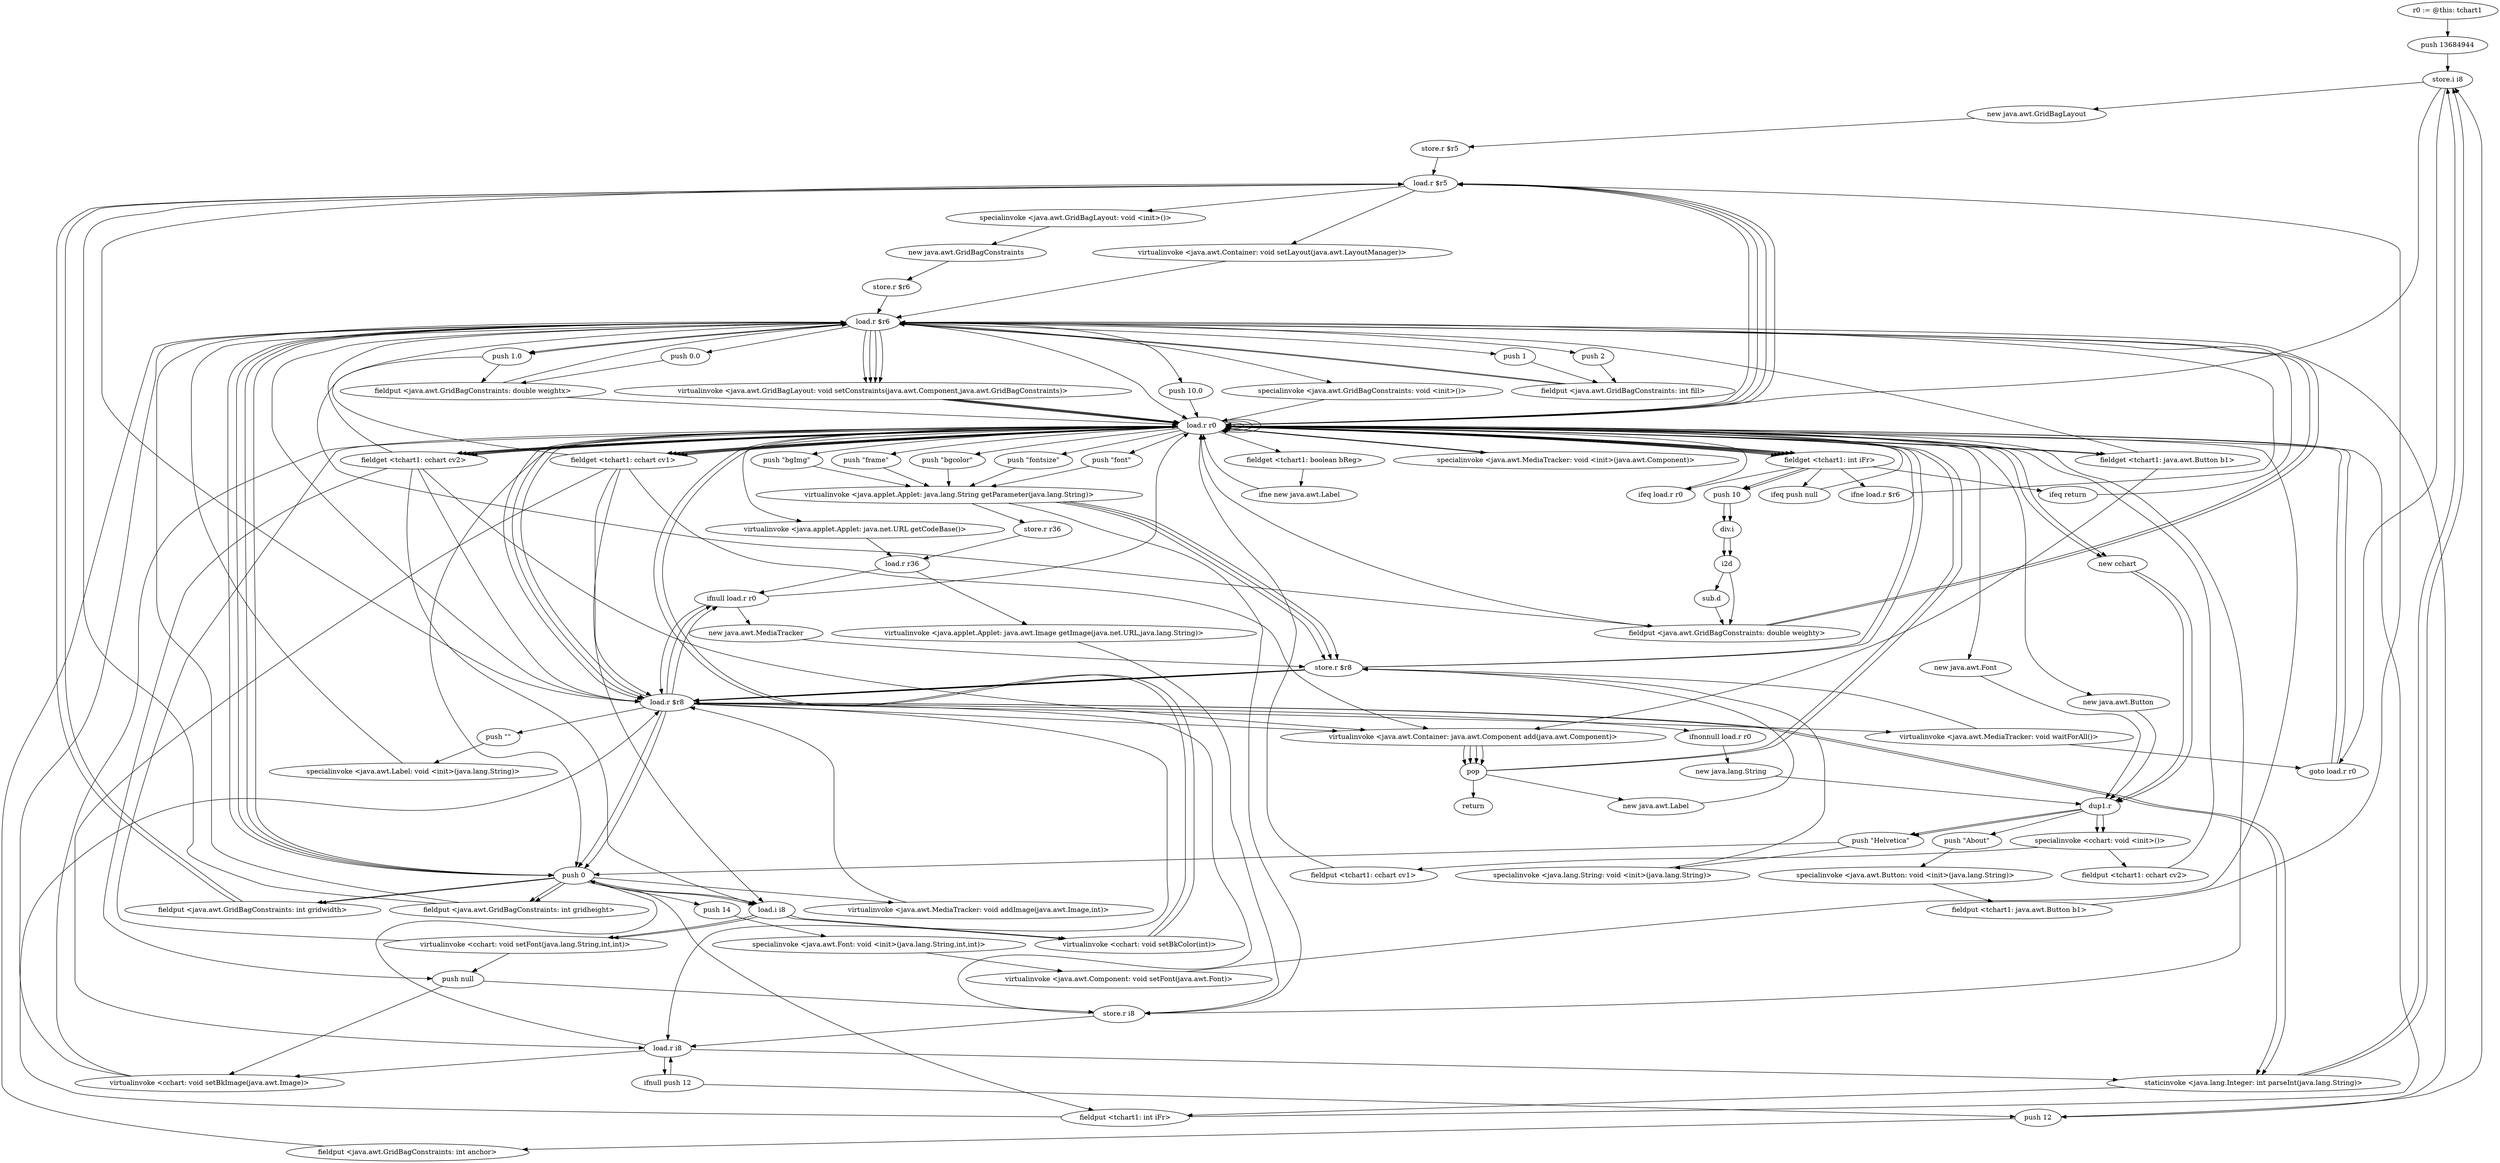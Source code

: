 digraph "" {
    "r0 := @this: tchart1"
    "push 13684944"
    "r0 := @this: tchart1"->"push 13684944";
    "store.i i8"
    "push 13684944"->"store.i i8";
    "new java.awt.GridBagLayout"
    "store.i i8"->"new java.awt.GridBagLayout";
    "store.r $r5"
    "new java.awt.GridBagLayout"->"store.r $r5";
    "load.r $r5"
    "store.r $r5"->"load.r $r5";
    "specialinvoke <java.awt.GridBagLayout: void <init>()>"
    "load.r $r5"->"specialinvoke <java.awt.GridBagLayout: void <init>()>";
    "new java.awt.GridBagConstraints"
    "specialinvoke <java.awt.GridBagLayout: void <init>()>"->"new java.awt.GridBagConstraints";
    "store.r $r6"
    "new java.awt.GridBagConstraints"->"store.r $r6";
    "load.r $r6"
    "store.r $r6"->"load.r $r6";
    "specialinvoke <java.awt.GridBagConstraints: void <init>()>"
    "load.r $r6"->"specialinvoke <java.awt.GridBagConstraints: void <init>()>";
    "load.r r0"
    "specialinvoke <java.awt.GridBagConstraints: void <init>()>"->"load.r r0";
    "new java.awt.Font"
    "load.r r0"->"new java.awt.Font";
    "dup1.r"
    "new java.awt.Font"->"dup1.r";
    "push \"Helvetica\""
    "dup1.r"->"push \"Helvetica\"";
    "push 0"
    "push \"Helvetica\""->"push 0";
    "push 14"
    "push 0"->"push 14";
    "specialinvoke <java.awt.Font: void <init>(java.lang.String,int,int)>"
    "push 14"->"specialinvoke <java.awt.Font: void <init>(java.lang.String,int,int)>";
    "virtualinvoke <java.awt.Component: void setFont(java.awt.Font)>"
    "specialinvoke <java.awt.Font: void <init>(java.lang.String,int,int)>"->"virtualinvoke <java.awt.Component: void setFont(java.awt.Font)>";
    "virtualinvoke <java.awt.Component: void setFont(java.awt.Font)>"->"load.r r0";
    "load.r r0"->"load.r $r5";
    "virtualinvoke <java.awt.Container: void setLayout(java.awt.LayoutManager)>"
    "load.r $r5"->"virtualinvoke <java.awt.Container: void setLayout(java.awt.LayoutManager)>";
    "virtualinvoke <java.awt.Container: void setLayout(java.awt.LayoutManager)>"->"load.r $r6";
    "push 12"
    "load.r $r6"->"push 12";
    "fieldput <java.awt.GridBagConstraints: int anchor>"
    "push 12"->"fieldput <java.awt.GridBagConstraints: int anchor>";
    "fieldput <java.awt.GridBagConstraints: int anchor>"->"load.r $r6";
    "push 2"
    "load.r $r6"->"push 2";
    "fieldput <java.awt.GridBagConstraints: int fill>"
    "push 2"->"fieldput <java.awt.GridBagConstraints: int fill>";
    "fieldput <java.awt.GridBagConstraints: int fill>"->"load.r $r6";
    "push 1.0"
    "load.r $r6"->"push 1.0";
    "fieldput <java.awt.GridBagConstraints: double weightx>"
    "push 1.0"->"fieldput <java.awt.GridBagConstraints: double weightx>";
    "fieldput <java.awt.GridBagConstraints: double weightx>"->"load.r r0";
    "fieldget <tchart1: boolean bReg>"
    "load.r r0"->"fieldget <tchart1: boolean bReg>";
    "ifne new java.awt.Label"
    "fieldget <tchart1: boolean bReg>"->"ifne new java.awt.Label";
    "ifne new java.awt.Label"->"load.r r0";
    "new java.awt.Button"
    "load.r r0"->"new java.awt.Button";
    "new java.awt.Button"->"dup1.r";
    "push \"About\""
    "dup1.r"->"push \"About\"";
    "specialinvoke <java.awt.Button: void <init>(java.lang.String)>"
    "push \"About\""->"specialinvoke <java.awt.Button: void <init>(java.lang.String)>";
    "fieldput <tchart1: java.awt.Button b1>"
    "specialinvoke <java.awt.Button: void <init>(java.lang.String)>"->"fieldput <tchart1: java.awt.Button b1>";
    "fieldput <tchart1: java.awt.Button b1>"->"load.r $r5";
    "load.r $r5"->"load.r r0";
    "fieldget <tchart1: java.awt.Button b1>"
    "load.r r0"->"fieldget <tchart1: java.awt.Button b1>";
    "fieldget <tchart1: java.awt.Button b1>"->"load.r $r6";
    "virtualinvoke <java.awt.GridBagLayout: void setConstraints(java.awt.Component,java.awt.GridBagConstraints)>"
    "load.r $r6"->"virtualinvoke <java.awt.GridBagLayout: void setConstraints(java.awt.Component,java.awt.GridBagConstraints)>";
    "virtualinvoke <java.awt.GridBagLayout: void setConstraints(java.awt.Component,java.awt.GridBagConstraints)>"->"load.r r0";
    "load.r r0"->"load.r r0";
    "load.r r0"->"fieldget <tchart1: java.awt.Button b1>";
    "virtualinvoke <java.awt.Container: java.awt.Component add(java.awt.Component)>"
    "fieldget <tchart1: java.awt.Button b1>"->"virtualinvoke <java.awt.Container: java.awt.Component add(java.awt.Component)>";
    "pop"
    "virtualinvoke <java.awt.Container: java.awt.Component add(java.awt.Component)>"->"pop";
    "new java.awt.Label"
    "pop"->"new java.awt.Label";
    "store.r $r8"
    "new java.awt.Label"->"store.r $r8";
    "load.r $r8"
    "store.r $r8"->"load.r $r8";
    "push \"\""
    "load.r $r8"->"push \"\"";
    "specialinvoke <java.awt.Label: void <init>(java.lang.String)>"
    "push \"\""->"specialinvoke <java.awt.Label: void <init>(java.lang.String)>";
    "specialinvoke <java.awt.Label: void <init>(java.lang.String)>"->"load.r $r6";
    "load.r $r6"->"push 0";
    "fieldput <java.awt.GridBagConstraints: int gridwidth>"
    "push 0"->"fieldput <java.awt.GridBagConstraints: int gridwidth>";
    "fieldput <java.awt.GridBagConstraints: int gridwidth>"->"load.r $r5";
    "load.r $r5"->"load.r $r8";
    "load.r $r8"->"load.r $r6";
    "load.r $r6"->"virtualinvoke <java.awt.GridBagLayout: void setConstraints(java.awt.Component,java.awt.GridBagConstraints)>";
    "virtualinvoke <java.awt.GridBagLayout: void setConstraints(java.awt.Component,java.awt.GridBagConstraints)>"->"load.r r0";
    "load.r r0"->"load.r $r8";
    "load.r $r8"->"virtualinvoke <java.awt.Container: java.awt.Component add(java.awt.Component)>";
    "virtualinvoke <java.awt.Container: java.awt.Component add(java.awt.Component)>"->"pop";
    "pop"->"load.r r0";
    "push \"frame\""
    "load.r r0"->"push \"frame\"";
    "virtualinvoke <java.applet.Applet: java.lang.String getParameter(java.lang.String)>"
    "push \"frame\""->"virtualinvoke <java.applet.Applet: java.lang.String getParameter(java.lang.String)>";
    "virtualinvoke <java.applet.Applet: java.lang.String getParameter(java.lang.String)>"->"store.r $r8";
    "store.r $r8"->"load.r r0";
    "load.r r0"->"push 0";
    "fieldput <tchart1: int iFr>"
    "push 0"->"fieldput <tchart1: int iFr>";
    "fieldput <tchart1: int iFr>"->"load.r $r8";
    "ifnull load.r r0"
    "load.r $r8"->"ifnull load.r r0";
    "ifnull load.r r0"->"load.r r0";
    "load.r r0"->"load.r $r8";
    "staticinvoke <java.lang.Integer: int parseInt(java.lang.String)>"
    "load.r $r8"->"staticinvoke <java.lang.Integer: int parseInt(java.lang.String)>";
    "staticinvoke <java.lang.Integer: int parseInt(java.lang.String)>"->"fieldput <tchart1: int iFr>";
    "fieldput <tchart1: int iFr>"->"load.r r0";
    "new cchart"
    "load.r r0"->"new cchart";
    "new cchart"->"dup1.r";
    "specialinvoke <cchart: void <init>()>"
    "dup1.r"->"specialinvoke <cchart: void <init>()>";
    "fieldput <tchart1: cchart cv1>"
    "specialinvoke <cchart: void <init>()>"->"fieldput <tchart1: cchart cv1>";
    "fieldput <tchart1: cchart cv1>"->"load.r r0";
    "push \"bgcolor\""
    "load.r r0"->"push \"bgcolor\"";
    "push \"bgcolor\""->"virtualinvoke <java.applet.Applet: java.lang.String getParameter(java.lang.String)>";
    "virtualinvoke <java.applet.Applet: java.lang.String getParameter(java.lang.String)>"->"store.r $r8";
    "store.r $r8"->"load.r $r8";
    "load.r $r8"->"ifnull load.r r0";
    "ifnull load.r r0"->"load.r $r8";
    "load.r $r8"->"staticinvoke <java.lang.Integer: int parseInt(java.lang.String)>";
    "staticinvoke <java.lang.Integer: int parseInt(java.lang.String)>"->"store.i i8";
    "store.i i8"->"load.r r0";
    "fieldget <tchart1: cchart cv1>"
    "load.r r0"->"fieldget <tchart1: cchart cv1>";
    "load.i i8"
    "fieldget <tchart1: cchart cv1>"->"load.i i8";
    "virtualinvoke <cchart: void setBkColor(int)>"
    "load.i i8"->"virtualinvoke <cchart: void setBkColor(int)>";
    "virtualinvoke <cchart: void setBkColor(int)>"->"load.r r0";
    "fieldget <tchart1: int iFr>"
    "load.r r0"->"fieldget <tchart1: int iFr>";
    "ifeq load.r r0"
    "fieldget <tchart1: int iFr>"->"ifeq load.r r0";
    "ifeq load.r r0"->"load.r r0";
    "load.r r0"->"new cchart";
    "new cchart"->"dup1.r";
    "dup1.r"->"specialinvoke <cchart: void <init>()>";
    "fieldput <tchart1: cchart cv2>"
    "specialinvoke <cchart: void <init>()>"->"fieldput <tchart1: cchart cv2>";
    "fieldput <tchart1: cchart cv2>"->"load.r r0";
    "fieldget <tchart1: cchart cv2>"
    "load.r r0"->"fieldget <tchart1: cchart cv2>";
    "fieldget <tchart1: cchart cv2>"->"load.i i8";
    "load.i i8"->"virtualinvoke <cchart: void setBkColor(int)>";
    "virtualinvoke <cchart: void setBkColor(int)>"->"load.r r0";
    "load.r r0"->"fieldget <tchart1: cchart cv2>";
    "push null"
    "fieldget <tchart1: cchart cv2>"->"push null";
    "virtualinvoke <cchart: void setBkImage(java.awt.Image)>"
    "push null"->"virtualinvoke <cchart: void setBkImage(java.awt.Image)>";
    "virtualinvoke <cchart: void setBkImage(java.awt.Image)>"->"load.r r0";
    "push \"fontsize\""
    "load.r r0"->"push \"fontsize\"";
    "push \"fontsize\""->"virtualinvoke <java.applet.Applet: java.lang.String getParameter(java.lang.String)>";
    "store.r i8"
    "virtualinvoke <java.applet.Applet: java.lang.String getParameter(java.lang.String)>"->"store.r i8";
    "load.r i8"
    "store.r i8"->"load.r i8";
    "ifnull push 12"
    "load.r i8"->"ifnull push 12";
    "ifnull push 12"->"load.r i8";
    "load.r i8"->"staticinvoke <java.lang.Integer: int parseInt(java.lang.String)>";
    "staticinvoke <java.lang.Integer: int parseInt(java.lang.String)>"->"store.i i8";
    "goto load.r r0"
    "store.i i8"->"goto load.r r0";
    "goto load.r r0"->"load.r r0";
    "push \"font\""
    "load.r r0"->"push \"font\"";
    "push \"font\""->"virtualinvoke <java.applet.Applet: java.lang.String getParameter(java.lang.String)>";
    "virtualinvoke <java.applet.Applet: java.lang.String getParameter(java.lang.String)>"->"store.r $r8";
    "store.r $r8"->"load.r $r8";
    "ifnonnull load.r r0"
    "load.r $r8"->"ifnonnull load.r r0";
    "new java.lang.String"
    "ifnonnull load.r r0"->"new java.lang.String";
    "new java.lang.String"->"dup1.r";
    "dup1.r"->"push \"Helvetica\"";
    "specialinvoke <java.lang.String: void <init>(java.lang.String)>"
    "push \"Helvetica\""->"specialinvoke <java.lang.String: void <init>(java.lang.String)>";
    "specialinvoke <java.lang.String: void <init>(java.lang.String)>"->"store.r $r8";
    "store.r $r8"->"load.r r0";
    "load.r r0"->"fieldget <tchart1: cchart cv1>";
    "fieldget <tchart1: cchart cv1>"->"load.r $r8";
    "load.r $r8"->"push 0";
    "push 0"->"load.i i8";
    "virtualinvoke <cchart: void setFont(java.lang.String,int,int)>"
    "load.i i8"->"virtualinvoke <cchart: void setFont(java.lang.String,int,int)>";
    "virtualinvoke <cchart: void setFont(java.lang.String,int,int)>"->"load.r r0";
    "load.r r0"->"fieldget <tchart1: int iFr>";
    "ifeq push null"
    "fieldget <tchart1: int iFr>"->"ifeq push null";
    "ifeq push null"->"load.r r0";
    "load.r r0"->"fieldget <tchart1: cchart cv2>";
    "fieldget <tchart1: cchart cv2>"->"load.r $r8";
    "load.r $r8"->"push 0";
    "push 0"->"load.i i8";
    "load.i i8"->"virtualinvoke <cchart: void setFont(java.lang.String,int,int)>";
    "virtualinvoke <cchart: void setFont(java.lang.String,int,int)>"->"push null";
    "push null"->"store.r i8";
    "store.r i8"->"load.r r0";
    "push \"bgImg\""
    "load.r r0"->"push \"bgImg\"";
    "push \"bgImg\""->"virtualinvoke <java.applet.Applet: java.lang.String getParameter(java.lang.String)>";
    "store.r r36"
    "virtualinvoke <java.applet.Applet: java.lang.String getParameter(java.lang.String)>"->"store.r r36";
    "load.r r36"
    "store.r r36"->"load.r r36";
    "load.r r36"->"ifnull load.r r0";
    "new java.awt.MediaTracker"
    "ifnull load.r r0"->"new java.awt.MediaTracker";
    "new java.awt.MediaTracker"->"store.r $r8";
    "store.r $r8"->"load.r $r8";
    "load.r $r8"->"load.r r0";
    "specialinvoke <java.awt.MediaTracker: void <init>(java.awt.Component)>"
    "load.r r0"->"specialinvoke <java.awt.MediaTracker: void <init>(java.awt.Component)>";
    "specialinvoke <java.awt.MediaTracker: void <init>(java.awt.Component)>"->"load.r r0";
    "load.r r0"->"load.r r0";
    "virtualinvoke <java.applet.Applet: java.net.URL getCodeBase()>"
    "load.r r0"->"virtualinvoke <java.applet.Applet: java.net.URL getCodeBase()>";
    "virtualinvoke <java.applet.Applet: java.net.URL getCodeBase()>"->"load.r r36";
    "virtualinvoke <java.applet.Applet: java.awt.Image getImage(java.net.URL,java.lang.String)>"
    "load.r r36"->"virtualinvoke <java.applet.Applet: java.awt.Image getImage(java.net.URL,java.lang.String)>";
    "virtualinvoke <java.applet.Applet: java.awt.Image getImage(java.net.URL,java.lang.String)>"->"store.r i8";
    "store.r i8"->"load.r $r8";
    "load.r $r8"->"load.r i8";
    "load.r i8"->"push 0";
    "virtualinvoke <java.awt.MediaTracker: void addImage(java.awt.Image,int)>"
    "push 0"->"virtualinvoke <java.awt.MediaTracker: void addImage(java.awt.Image,int)>";
    "virtualinvoke <java.awt.MediaTracker: void addImage(java.awt.Image,int)>"->"load.r $r8";
    "virtualinvoke <java.awt.MediaTracker: void waitForAll()>"
    "load.r $r8"->"virtualinvoke <java.awt.MediaTracker: void waitForAll()>";
    "virtualinvoke <java.awt.MediaTracker: void waitForAll()>"->"goto load.r r0";
    "goto load.r r0"->"load.r r0";
    "load.r r0"->"fieldget <tchart1: cchart cv1>";
    "fieldget <tchart1: cchart cv1>"->"load.r i8";
    "load.r i8"->"virtualinvoke <cchart: void setBkImage(java.awt.Image)>";
    "virtualinvoke <cchart: void setBkImage(java.awt.Image)>"->"load.r $r6";
    "load.r $r6"->"push 1.0";
    "fieldput <java.awt.GridBagConstraints: double weighty>"
    "push 1.0"->"fieldput <java.awt.GridBagConstraints: double weighty>";
    "fieldput <java.awt.GridBagConstraints: double weighty>"->"load.r r0";
    "load.r r0"->"fieldget <tchart1: int iFr>";
    "ifne load.r $r6"
    "fieldget <tchart1: int iFr>"->"ifne load.r $r6";
    "ifne load.r $r6"->"load.r $r6";
    "load.r $r6"->"push 0";
    "fieldput <java.awt.GridBagConstraints: int gridheight>"
    "push 0"->"fieldput <java.awt.GridBagConstraints: int gridheight>";
    "fieldput <java.awt.GridBagConstraints: int gridheight>"->"load.r $r6";
    "push 1"
    "load.r $r6"->"push 1";
    "push 1"->"fieldput <java.awt.GridBagConstraints: int fill>";
    "fieldput <java.awt.GridBagConstraints: int fill>"->"load.r $r6";
    "push 0.0"
    "load.r $r6"->"push 0.0";
    "push 0.0"->"fieldput <java.awt.GridBagConstraints: double weightx>";
    "fieldput <java.awt.GridBagConstraints: double weightx>"->"load.r $r6";
    "push 10.0"
    "load.r $r6"->"push 10.0";
    "push 10.0"->"load.r r0";
    "load.r r0"->"fieldget <tchart1: int iFr>";
    "push 10"
    "fieldget <tchart1: int iFr>"->"push 10";
    "div.i"
    "push 10"->"div.i";
    "i2d"
    "div.i"->"i2d";
    "sub.d"
    "i2d"->"sub.d";
    "sub.d"->"fieldput <java.awt.GridBagConstraints: double weighty>";
    "fieldput <java.awt.GridBagConstraints: double weighty>"->"load.r $r6";
    "load.r $r6"->"push 0";
    "push 0"->"fieldput <java.awt.GridBagConstraints: int gridwidth>";
    "fieldput <java.awt.GridBagConstraints: int gridwidth>"->"load.r $r5";
    "load.r $r5"->"load.r r0";
    "load.r r0"->"fieldget <tchart1: cchart cv1>";
    "fieldget <tchart1: cchart cv1>"->"load.r $r6";
    "load.r $r6"->"virtualinvoke <java.awt.GridBagLayout: void setConstraints(java.awt.Component,java.awt.GridBagConstraints)>";
    "virtualinvoke <java.awt.GridBagLayout: void setConstraints(java.awt.Component,java.awt.GridBagConstraints)>"->"load.r r0";
    "load.r r0"->"load.r r0";
    "load.r r0"->"fieldget <tchart1: cchart cv1>";
    "fieldget <tchart1: cchart cv1>"->"virtualinvoke <java.awt.Container: java.awt.Component add(java.awt.Component)>";
    "virtualinvoke <java.awt.Container: java.awt.Component add(java.awt.Component)>"->"pop";
    "pop"->"load.r r0";
    "load.r r0"->"fieldget <tchart1: int iFr>";
    "ifeq return"
    "fieldget <tchart1: int iFr>"->"ifeq return";
    "ifeq return"->"load.r $r6";
    "load.r $r6"->"load.r r0";
    "load.r r0"->"fieldget <tchart1: int iFr>";
    "fieldget <tchart1: int iFr>"->"push 10";
    "push 10"->"div.i";
    "div.i"->"i2d";
    "i2d"->"fieldput <java.awt.GridBagConstraints: double weighty>";
    "fieldput <java.awt.GridBagConstraints: double weighty>"->"load.r $r6";
    "load.r $r6"->"push 0";
    "push 0"->"fieldput <java.awt.GridBagConstraints: int gridheight>";
    "fieldput <java.awt.GridBagConstraints: int gridheight>"->"load.r $r5";
    "load.r $r5"->"load.r r0";
    "load.r r0"->"fieldget <tchart1: cchart cv2>";
    "fieldget <tchart1: cchart cv2>"->"load.r $r6";
    "load.r $r6"->"virtualinvoke <java.awt.GridBagLayout: void setConstraints(java.awt.Component,java.awt.GridBagConstraints)>";
    "virtualinvoke <java.awt.GridBagLayout: void setConstraints(java.awt.Component,java.awt.GridBagConstraints)>"->"load.r r0";
    "load.r r0"->"load.r r0";
    "load.r r0"->"fieldget <tchart1: cchart cv2>";
    "fieldget <tchart1: cchart cv2>"->"virtualinvoke <java.awt.Container: java.awt.Component add(java.awt.Component)>";
    "virtualinvoke <java.awt.Container: java.awt.Component add(java.awt.Component)>"->"pop";
    "return"
    "pop"->"return";
    "virtualinvoke <java.awt.MediaTracker: void waitForAll()>"->"store.r $r8";
    "ifnull push 12"->"push 12";
    "push 12"->"store.i i8";
}
